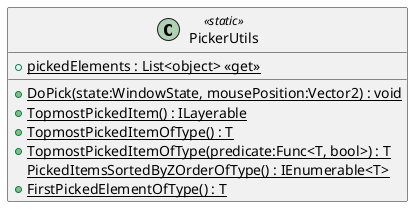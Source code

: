 @startuml
class PickerUtils <<static>> {
    + {static} pickedElements : List<object> <<get>>
    + {static} DoPick(state:WindowState, mousePosition:Vector2) : void
    + {static} TopmostPickedItem() : ILayerable
    + {static} TopmostPickedItemOfType() : T
    + {static} TopmostPickedItemOfType(predicate:Func<T, bool>) : T
    {static} PickedItemsSortedByZOrderOfType() : IEnumerable<T>
    + {static} FirstPickedElementOfType() : T
}
@enduml
